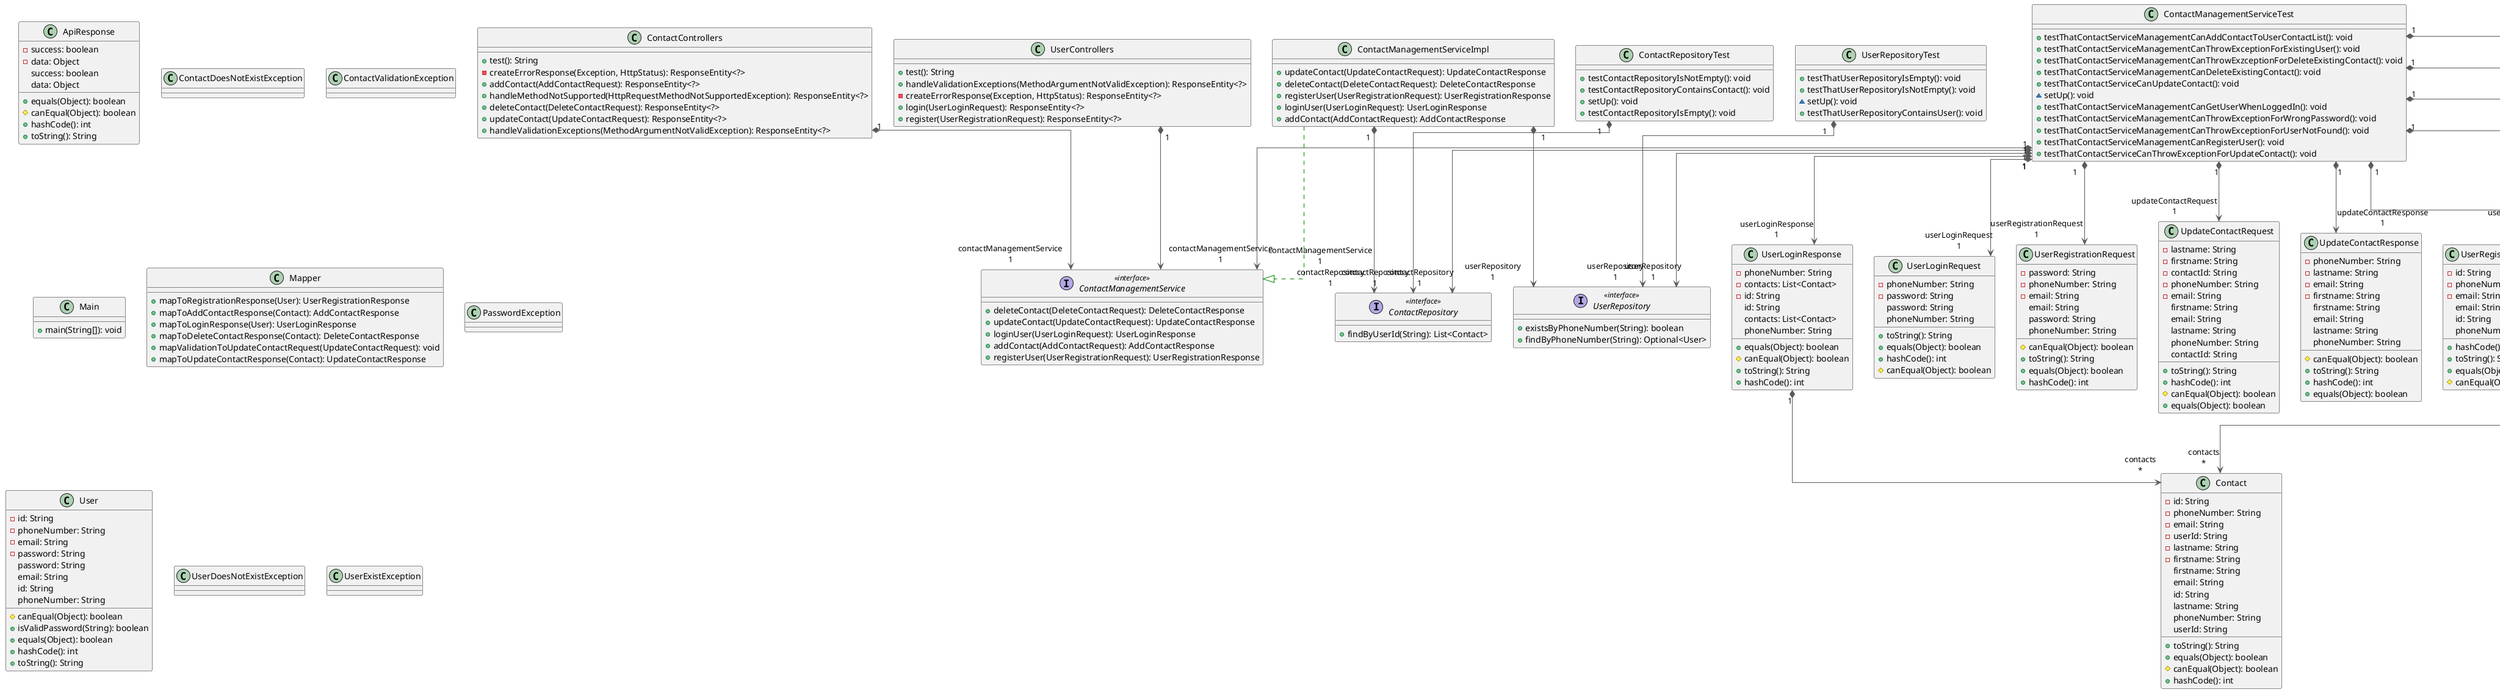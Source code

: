 @startuml


top to bottom direction
skinparam linetype ortho

class AddContactRequest {
  - firstname: String
  - userId: String
  - lastname: String
  - email: String
  - phoneNumber: String
  # canEqual(Object): boolean
  + hashCode(): int
  + equals(Object): boolean
  + toString(): String
   firstname: String
   email: String
   lastname: String
   phoneNumber: String
   userId: String
}
class AddContactResponse {
  - firstname: String
  - id: String
  - lastname: String
  - userId: String
  - email: String
  - phoneNumber: String
  - contacts: List<Contact>
  # canEqual(Object): boolean
  + equals(Object): boolean
  + toString(): String
  + hashCode(): int
   email: String
   lastname: String
   phoneNumber: String
   firstname: String
   contacts: List<Contact>
   id: String
   userId: String
}
class ApiResponse {
  - success: boolean
  - data: Object
  + equals(Object): boolean
  # canEqual(Object): boolean
  + hashCode(): int
  + toString(): String
   success: boolean
   data: Object
}
class Contact {
  - id: String
  - phoneNumber: String
  - email: String
  - userId: String
  - lastname: String
  - firstname: String
  + toString(): String
  + equals(Object): boolean
  # canEqual(Object): boolean
  + hashCode(): int
   firstname: String
   email: String
   id: String
   lastname: String
   phoneNumber: String
   userId: String
}
class ContactControllers {
  + test(): String
  - createErrorResponse(Exception, HttpStatus): ResponseEntity<?>
  + addContact(AddContactRequest): ResponseEntity<?>
  + handleMethodNotSupported(HttpRequestMethodNotSupportedException): ResponseEntity<?>
  + deleteContact(DeleteContactRequest): ResponseEntity<?>
  + updateContact(UpdateContactRequest): ResponseEntity<?>
  + handleValidationExceptions(MethodArgumentNotValidException): ResponseEntity<?>
}
class ContactDoesNotExistException
interface ContactManagementService << interface >> {
  + deleteContact(DeleteContactRequest): DeleteContactResponse
  + updateContact(UpdateContactRequest): UpdateContactResponse
  + loginUser(UserLoginRequest): UserLoginResponse
  + addContact(AddContactRequest): AddContactResponse
  + registerUser(UserRegistrationRequest): UserRegistrationResponse
}
class ContactManagementServiceImpl {
  + updateContact(UpdateContactRequest): UpdateContactResponse
  + deleteContact(DeleteContactRequest): DeleteContactResponse
  + registerUser(UserRegistrationRequest): UserRegistrationResponse
  + loginUser(UserLoginRequest): UserLoginResponse
  + addContact(AddContactRequest): AddContactResponse
}
class ContactManagementServiceTest {
  + testThatContactServiceManagementCanAddContactToUserContactList(): void
  + testThatContactServiceManagementCanThrowExceptionForExistingUser(): void
  + testThatContactServiceManagementCanThrowExzceptionForDeleteExistingContact(): void
  + testThatContactServiceManagementCanDeleteExistingContact(): void
  + testThatContactServiceCanUpdateContact(): void
  ~ setUp(): void
  + testThatContactServiceManagementCanGetUserWhenLoggedIn(): void
  + testThatContactServiceManagementCanThrowExceptionForWrongPassword(): void
  + testThatContactServiceManagementCanThrowExceptionForUserNotFound(): void
  + testThatContactServiceManagementCanRegisterUser(): void
  + testThatContactServiceCanThrowExceptionForUpdateContact(): void
}
interface ContactRepository << interface >> {
  + findByUserId(String): List<Contact>
}
class ContactRepositoryTest {
  + testContactRepositoryIsNotEmpty(): void
  + testContactRepositoryContainsContact(): void
  + setUp(): void
  + testContactRepositoryIsEmpty(): void
}
class ContactValidationException
class DeleteContactRequest {
  - contactId: String
  + toString(): String
  + hashCode(): int
  # canEqual(Object): boolean
  + equals(Object): boolean
   contactId: String
}
class DeleteContactResponse {
  - lastname: String
  - email: String
  - phoneNumber: String
  - id: String
  - firstname: String
  - userId: String
  + equals(Object): boolean
  + toString(): String
  # canEqual(Object): boolean
  + hashCode(): int
   firstname: String
   email: String
   id: String
   lastname: String
   phoneNumber: String
   userId: String
}
class Main {
  + main(String[]): void
}
class Mapper {
  + mapToRegistrationResponse(User): UserRegistrationResponse
  + mapToAddContactResponse(Contact): AddContactResponse
  + mapToLoginResponse(User): UserLoginResponse
  + mapToDeleteContactResponse(Contact): DeleteContactResponse
  + mapValidationToUpdateContactRequest(UpdateContactRequest): void
  + mapToUpdateContactResponse(Contact): UpdateContactResponse
}
class PasswordException
class UpdateContactRequest {
  - lastname: String
  - firstname: String
  - contactId: String
  - phoneNumber: String
  - email: String
  + toString(): String
  + hashCode(): int
  # canEqual(Object): boolean
  + equals(Object): boolean
   firstname: String
   email: String
   lastname: String
   phoneNumber: String
   contactId: String
}
class UpdateContactResponse {
  - phoneNumber: String
  - lastname: String
  - email: String
  - firstname: String
  # canEqual(Object): boolean
  + toString(): String
  + hashCode(): int
  + equals(Object): boolean
   firstname: String
   email: String
   lastname: String
   phoneNumber: String
}
class User {
  - id: String
  - phoneNumber: String
  - email: String
  - password: String
  # canEqual(Object): boolean
  + isValidPassword(String): boolean
  + equals(Object): boolean
  + hashCode(): int
  + toString(): String
   password: String
   email: String
   id: String
   phoneNumber: String
}
class UserControllers {
  + test(): String
  + handleValidationExceptions(MethodArgumentNotValidException): ResponseEntity<?>
  - createErrorResponse(Exception, HttpStatus): ResponseEntity<?>
  + login(UserLoginRequest): ResponseEntity<?>
  + register(UserRegistrationRequest): ResponseEntity<?>
}
class UserDoesNotExistException
class UserExistException
class UserLoginRequest {
  - phoneNumber: String
  - password: String
  + toString(): String
  + equals(Object): boolean
  + hashCode(): int
  # canEqual(Object): boolean
   password: String
   phoneNumber: String
}
class UserLoginResponse {
  - phoneNumber: String
  - contacts: List<Contact>
  - id: String
  + equals(Object): boolean
  # canEqual(Object): boolean
  + toString(): String
  + hashCode(): int
   id: String
   contacts: List<Contact>
   phoneNumber: String
}
class UserRegistrationRequest {
  - password: String
  - phoneNumber: String
  - email: String
  # canEqual(Object): boolean
  + toString(): String
  + equals(Object): boolean
  + hashCode(): int
   email: String
   password: String
   phoneNumber: String
}
class UserRegistrationResponse {
  - id: String
  - phoneNumber: String
  - email: String
  + hashCode(): int
  + toString(): String
  + equals(Object): boolean
  # canEqual(Object): boolean
   email: String
   id: String
   phoneNumber: String
}
interface UserRepository << interface >> {
  + existsByPhoneNumber(String): boolean
  + findByPhoneNumber(String): Optional<User>
}
class UserRepositoryTest {
  + testThatUserRepositoryIsEmpty(): void
  + testThatUserRepositoryIsNotEmpty(): void
  ~ setUp(): void
  + testThatUserRepositoryContainsUser(): void
}

AddContactResponse           "1" *-[#595959,plain]-> "contacts\n*" Contact
ContactControllers           "1" *-[#595959,plain]-> "contactManagementService\n1" ContactManagementService
ContactManagementServiceImpl  -[#008200,dashed]-^  ContactManagementService
ContactManagementServiceImpl "1" *-[#595959,plain]-> "contactRepository\n1" ContactRepository
ContactManagementServiceImpl "1" *-[#595959,plain]-> "userRepository\n1" UserRepository
ContactManagementServiceTest "1" *-[#595959,plain]-> "addContactRequest\n1" AddContactRequest
ContactManagementServiceTest "1" *-[#595959,plain]-> "addContactResponse\n1" AddContactResponse
ContactManagementServiceTest "1" *-[#595959,plain]-> "contactManagementService\n1" ContactManagementService
ContactManagementServiceTest "1" *-[#595959,plain]-> "contactRepository\n1" ContactRepository
ContactManagementServiceTest "1" *-[#595959,plain]-> "deleteContactRequest\n1" DeleteContactRequest
ContactManagementServiceTest "1" *-[#595959,plain]-> "deleteContactResponse\n1" DeleteContactResponse
ContactManagementServiceTest "1" *-[#595959,plain]-> "updateContactRequest\n1" UpdateContactRequest
ContactManagementServiceTest "1" *-[#595959,plain]-> "updateContactResponse\n1" UpdateContactResponse
ContactManagementServiceTest "1" *-[#595959,plain]-> "userLoginRequest\n1" UserLoginRequest
ContactManagementServiceTest "1" *-[#595959,plain]-> "userLoginResponse\n1" UserLoginResponse
ContactManagementServiceTest "1" *-[#595959,plain]-> "userRegistrationRequest\n1" UserRegistrationRequest
ContactManagementServiceTest "1" *-[#595959,plain]-> "userRegistrationResponse\n1" UserRegistrationResponse
ContactManagementServiceTest "1" *-[#595959,plain]-> "userRepository\n1" UserRepository
ContactRepositoryTest        "1" *-[#595959,plain]-> "contactRepository\n1" ContactRepository
UserControllers              "1" *-[#595959,plain]-> "contactManagementService\n1" ContactManagementService
UserLoginResponse            "1" *-[#595959,plain]-> "contacts\n*" Contact
UserRepositoryTest           "1" *-[#595959,plain]-> "userRepository\n1" UserRepository
@enduml
